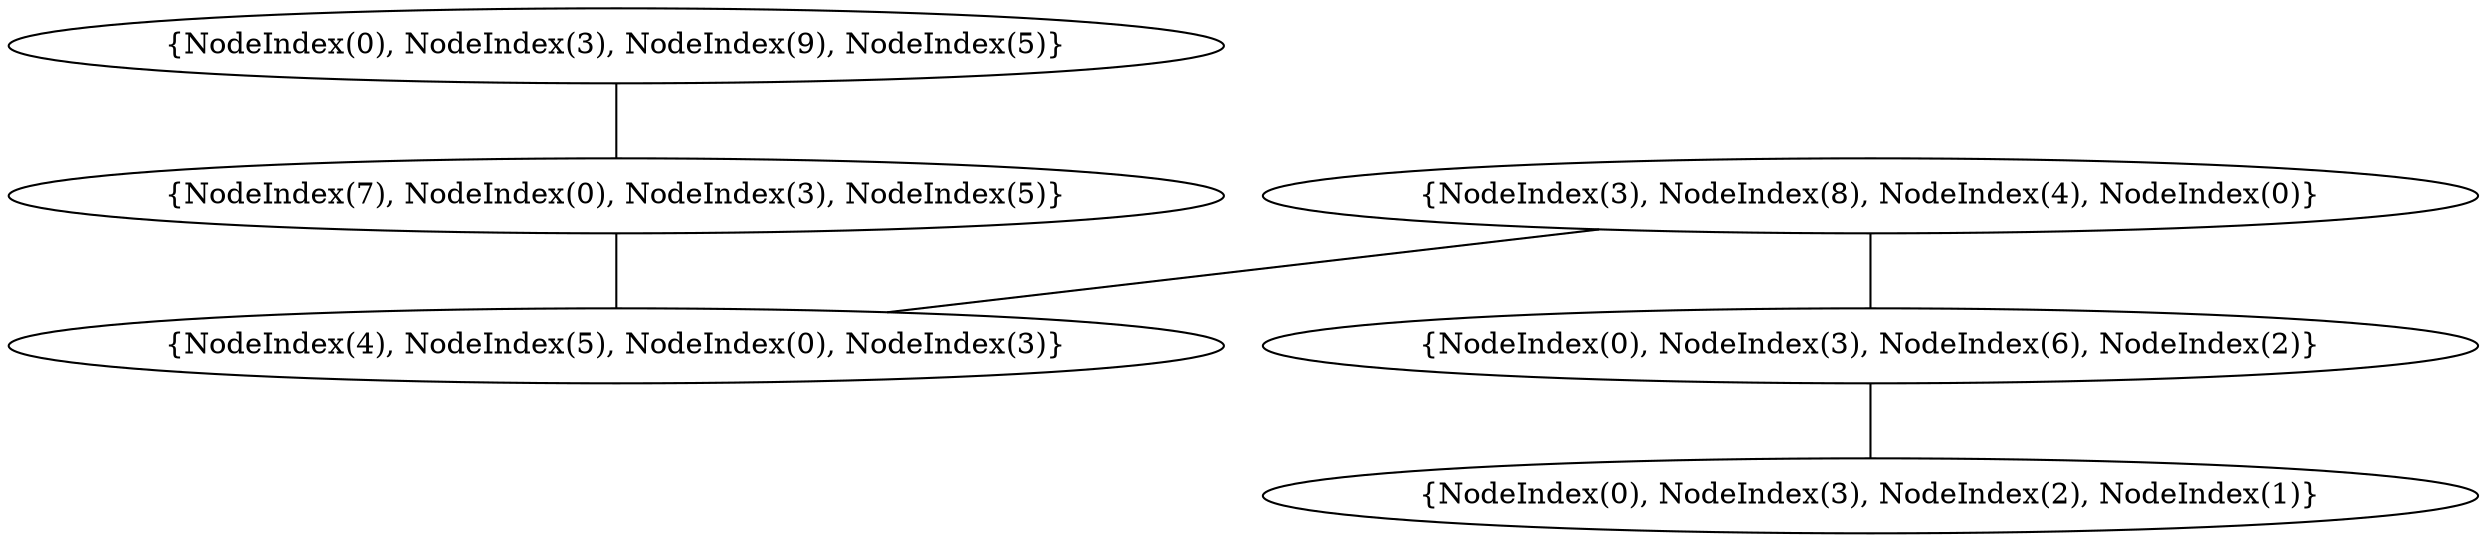 graph {
    0 [ label = "{NodeIndex(0), NodeIndex(3), NodeIndex(2), NodeIndex(1)}" ]
    1 [ label = "{NodeIndex(4), NodeIndex(5), NodeIndex(0), NodeIndex(3)}" ]
    2 [ label = "{NodeIndex(7), NodeIndex(0), NodeIndex(3), NodeIndex(5)}" ]
    3 [ label = "{NodeIndex(0), NodeIndex(3), NodeIndex(9), NodeIndex(5)}" ]
    4 [ label = "{NodeIndex(0), NodeIndex(3), NodeIndex(6), NodeIndex(2)}" ]
    5 [ label = "{NodeIndex(3), NodeIndex(8), NodeIndex(4), NodeIndex(0)}" ]
    2 -- 1 [ ]
    3 -- 2 [ ]
    4 -- 0 [ ]
    5 -- 1 [ ]
    5 -- 4 [ ]
}

